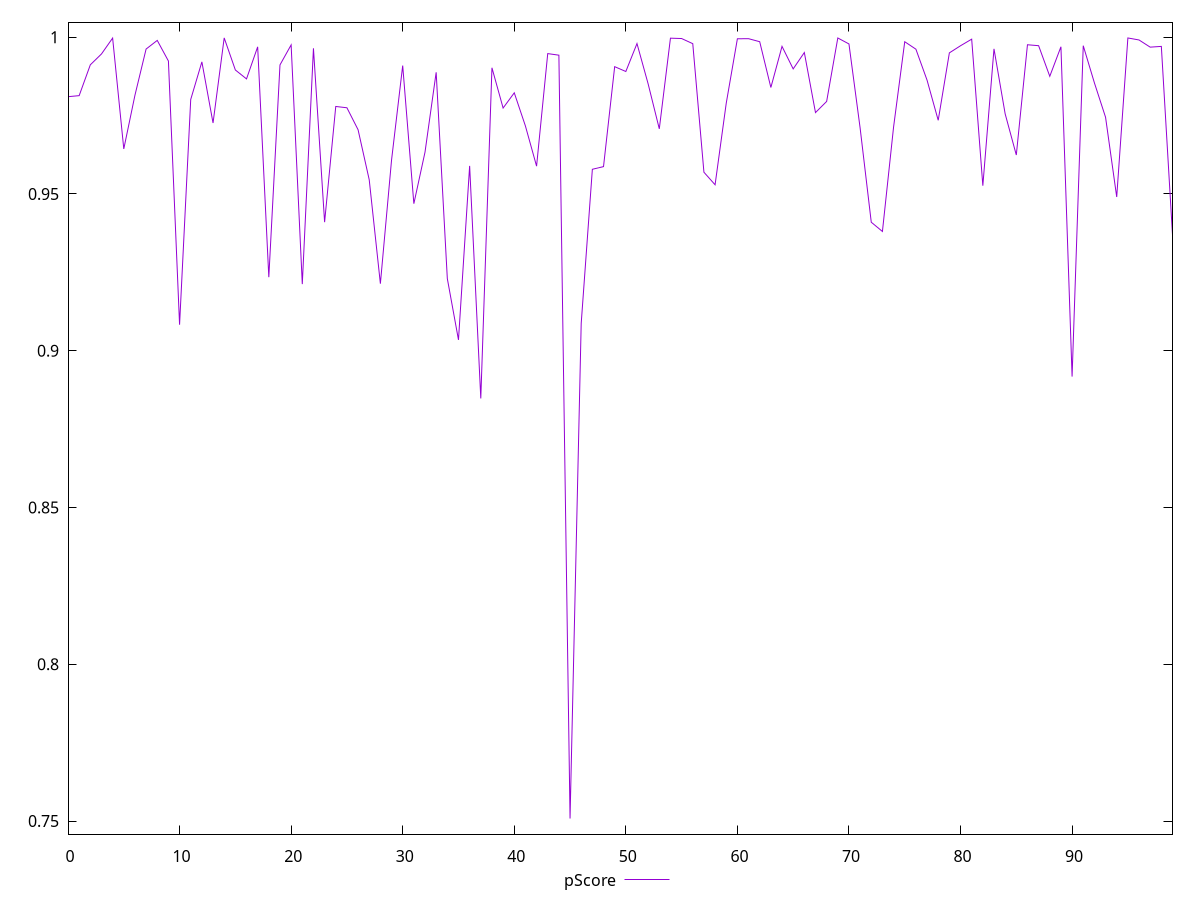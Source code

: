 reset

$pScore <<EOF
0 0.9810149873913301
1 0.9813432365526251
2 0.991174591114554
3 0.9946371148014642
4 0.999701626790482
5 0.9643540076795603
6 0.9814719905840584
7 0.9962041357798761
8 0.9989621265767976
9 0.9923854963663127
10 0.9082817889385947
11 0.9801227382965785
12 0.992117648532441
13 0.9726244472096258
14 0.9997582098200333
15 0.9895315940049967
16 0.9866809241226931
17 0.9969132109055174
18 0.9234442544895698
19 0.9911443574199194
20 0.9975246081615532
21 0.9212462582155649
22 0.9964357821895837
23 0.9410017103954577
24 0.9778923349464825
25 0.9774778649690425
26 0.9704744526203601
27 0.9545038923519162
28 0.9213765939036905
29 0.960779869200344
30 0.9909337491813894
31 0.9468882271018004
32 0.9633294129454616
33 0.9887806449055627
34 0.9229915499150325
35 0.903447568781677
36 0.9589416691268922
37 0.8847716322508805
38 0.9902309249602157
39 0.9773936683895873
40 0.982244499986846
41 0.9716671586669442
42 0.9588538902258024
43 0.9947540132009479
44 0.9942495549644639
45 0.7507981162892616
46 0.908685451719519
47 0.9578564615174479
48 0.9587167885684398
49 0.9905862758876439
50 0.989044169024474
51 0.9979522844069133
52 0.9850867528807946
53 0.9707519841706838
54 0.999673676242604
55 0.9995589489623709
56 0.9979195904601373
57 0.9569212380365147
58 0.9529194679864148
59 0.9789185755178935
60 0.9994816932610273
61 0.9995096295646668
62 0.9985447566705898
63 0.9839408874063171
64 0.9970581072843816
65 0.9898742125943265
66 0.9950939589034906
67 0.9759427899190938
68 0.9794982870385679
69 0.9997374528470299
70 0.9978325904671794
71 0.9710376114168745
72 0.9409655187125703
73 0.9380256985525657
74 0.9713400956751125
75 0.9985378235361793
76 0.9961623169585168
77 0.986282530175226
78 0.9734811323021781
79 0.9949851250839313
80 0.9972577319598213
81 0.999357356660932
82 0.9526199755045722
83 0.9962673782217435
84 0.975552443369534
85 0.9624100812359033
86 0.9975739021167496
87 0.9972755885859563
88 0.9875141431875702
89 0.9969307376261818
90 0.8917428074687981
91 0.9972775320095204
92 0.9854232793453565
93 0.974453338429756
94 0.9490265392545648
95 0.9997430184593885
96 0.9990997161474686
97 0.996811482738347
98 0.997050497067641
99 0.9369316066848823
EOF

set key outside below
set xrange [0:99]
set yrange [0.7458189144186462:1.0047374116906487]
set trange [0.7458189144186462:1.0047374116906487]
set terminal svg size 640, 500 enhanced background rgb 'white'
set output "report_00015_2021-02-09T16-11-33.973Z/bootup-time/samples/pages+cached+noadtech+nomedia+nocss/pScore/values.svg"

plot $pScore title "pScore" with line

reset
